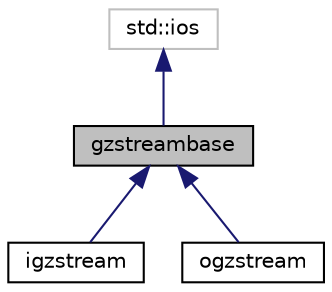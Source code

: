 digraph "gzstreambase"
{
  edge [fontname="Helvetica",fontsize="10",labelfontname="Helvetica",labelfontsize="10"];
  node [fontname="Helvetica",fontsize="10",shape=record];
  Node0 [label="gzstreambase",height=0.2,width=0.4,color="black", fillcolor="grey75", style="filled", fontcolor="black"];
  Node1 -> Node0 [dir="back",color="midnightblue",fontsize="10",style="solid",fontname="Helvetica"];
  Node1 [label="std::ios",height=0.2,width=0.4,color="grey75", fillcolor="white", style="filled"];
  Node0 -> Node2 [dir="back",color="midnightblue",fontsize="10",style="solid",fontname="Helvetica"];
  Node2 [label="igzstream",height=0.2,width=0.4,color="black", fillcolor="white", style="filled",URL="$classigzstream.html"];
  Node0 -> Node3 [dir="back",color="midnightblue",fontsize="10",style="solid",fontname="Helvetica"];
  Node3 [label="ogzstream",height=0.2,width=0.4,color="black", fillcolor="white", style="filled",URL="$classogzstream.html"];
}
